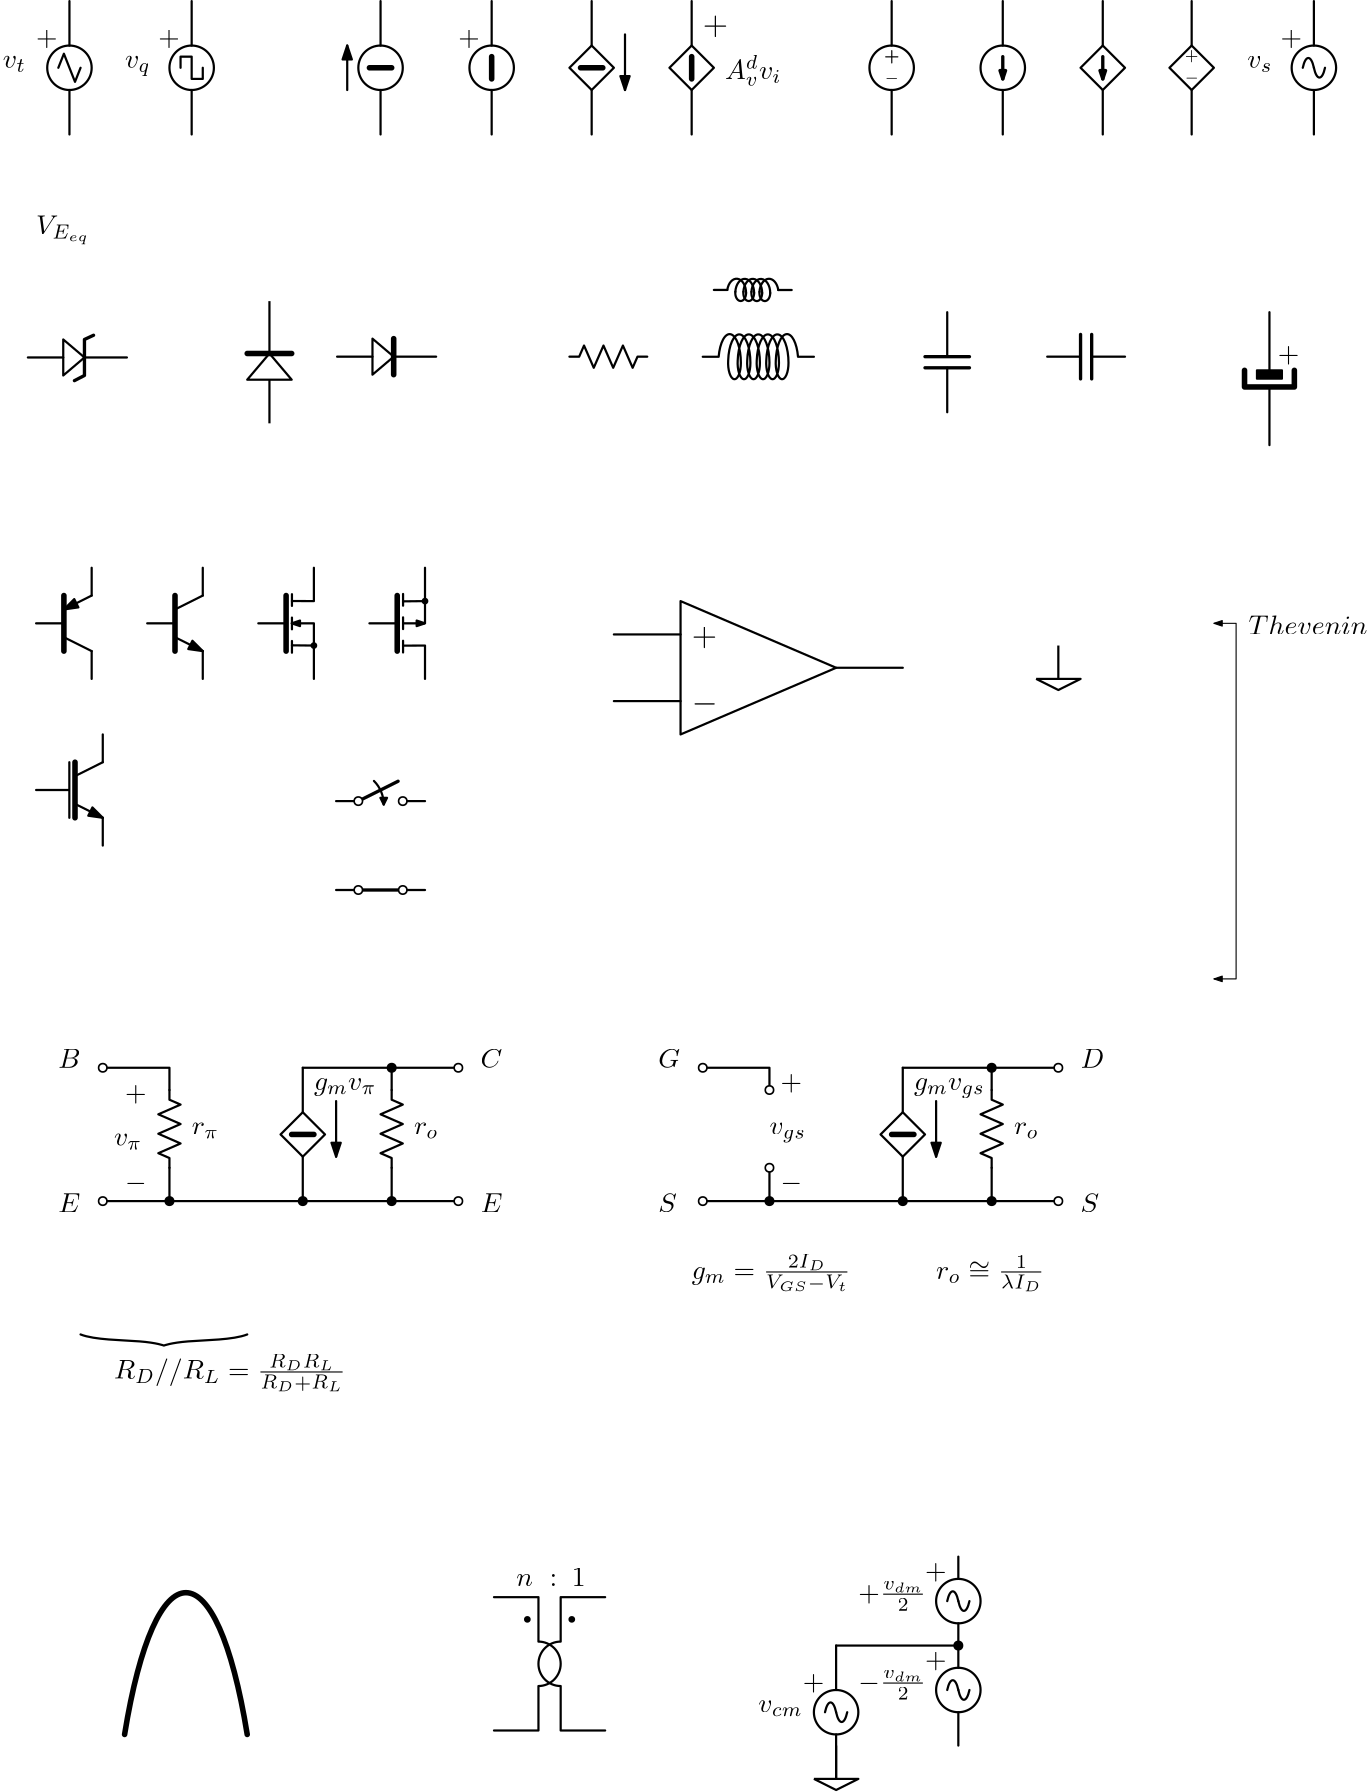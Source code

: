 <?xml version="1.0"?>
<!DOCTYPE ipe SYSTEM "ipe.dtd">
<ipe version="70206" creator="Ipe 7.2.6">
<info created="D:20170504094536" modified="D:20181206192054"/>
<ipestyle name="basic">
<symbol name="arrow/arc(spx)">
<path stroke="sym-stroke" fill="sym-stroke" pen="sym-pen">
0 0 m
-1 0.333 l
-1 -0.333 l
h
</path>
</symbol>
<symbol name="arrow/farc(spx)">
<path stroke="sym-stroke" fill="white" pen="sym-pen">
0 0 m
-1 0.333 l
-1 -0.333 l
h
</path>
</symbol>
<symbol name="arrow/ptarc(spx)">
<path stroke="sym-stroke" fill="sym-stroke" pen="sym-pen">
0 0 m
-1 0.333 l
-0.8 0 l
-1 -0.333 l
h
</path>
</symbol>
<symbol name="arrow/fptarc(spx)">
<path stroke="sym-stroke" fill="white" pen="sym-pen">
0 0 m
-1 0.333 l
-0.8 0 l
-1 -0.333 l
h
</path>
</symbol>
<symbol name="mark/circle(sx)" transformations="translations">
<path fill="sym-stroke">
0.6 0 0 0.6 0 0 e
0.4 0 0 0.4 0 0 e
</path>
</symbol>
<symbol name="mark/disk(sx)" transformations="translations">
<path fill="sym-stroke">
0.6 0 0 0.6 0 0 e
</path>
</symbol>
<symbol name="mark/fdisk(sfx)" transformations="translations">
<group>
<path fill="sym-fill">
0.5 0 0 0.5 0 0 e
</path>
<path fill="sym-stroke" fillrule="eofill">
0.6 0 0 0.6 0 0 e
0.4 0 0 0.4 0 0 e
</path>
</group>
</symbol>
<symbol name="mark/box(sx)" transformations="translations">
<path fill="sym-stroke" fillrule="eofill">
-0.6 -0.6 m
0.6 -0.6 l
0.6 0.6 l
-0.6 0.6 l
h
-0.4 -0.4 m
0.4 -0.4 l
0.4 0.4 l
-0.4 0.4 l
h
</path>
</symbol>
<symbol name="mark/square(sx)" transformations="translations">
<path fill="sym-stroke">
-0.6 -0.6 m
0.6 -0.6 l
0.6 0.6 l
-0.6 0.6 l
h
</path>
</symbol>
<symbol name="mark/fsquare(sfx)" transformations="translations">
<group>
<path fill="sym-fill">
-0.5 -0.5 m
0.5 -0.5 l
0.5 0.5 l
-0.5 0.5 l
h
</path>
<path fill="sym-stroke" fillrule="eofill">
-0.6 -0.6 m
0.6 -0.6 l
0.6 0.6 l
-0.6 0.6 l
h
-0.4 -0.4 m
0.4 -0.4 l
0.4 0.4 l
-0.4 0.4 l
h
</path>
</group>
</symbol>
<symbol name="mark/cross(sx)" transformations="translations">
<group>
<path fill="sym-stroke">
-0.43 -0.57 m
0.57 0.43 l
0.43 0.57 l
-0.57 -0.43 l
h
</path>
<path fill="sym-stroke">
-0.43 0.57 m
0.57 -0.43 l
0.43 -0.57 l
-0.57 0.43 l
h
</path>
</group>
</symbol>
<symbol name="arrow/fnormal(spx)">
<path stroke="sym-stroke" fill="white" pen="sym-pen">
0 0 m
-1 0.333 l
-1 -0.333 l
h
</path>
</symbol>
<symbol name="arrow/pointed(spx)">
<path stroke="sym-stroke" fill="sym-stroke" pen="sym-pen">
0 0 m
-1 0.333 l
-0.8 0 l
-1 -0.333 l
h
</path>
</symbol>
<symbol name="arrow/fpointed(spx)">
<path stroke="sym-stroke" fill="white" pen="sym-pen">
0 0 m
-1 0.333 l
-0.8 0 l
-1 -0.333 l
h
</path>
</symbol>
<symbol name="arrow/linear(spx)">
<path stroke="sym-stroke" pen="sym-pen">
-1 0.333 m
0 0 l
-1 -0.333 l
</path>
</symbol>
<symbol name="arrow/fdouble(spx)">
<path stroke="sym-stroke" fill="white" pen="sym-pen">
0 0 m
-1 0.333 l
-1 -0.333 l
h
-1 0 m
-2 0.333 l
-2 -0.333 l
h
</path>
</symbol>
<symbol name="arrow/double(spx)">
<path stroke="sym-stroke" fill="sym-stroke" pen="sym-pen">
0 0 m
-1 0.333 l
-1 -0.333 l
h
-1 0 m
-2 0.333 l
-2 -0.333 l
h
</path>
</symbol>
<pen name="heavier" value="0.8"/>
<pen name="fat" value="1.2"/>
<pen name="ultrafat" value="2"/>
<symbolsize name="large" value="5"/>
<symbolsize name="small" value="2"/>
<symbolsize name="tiny" value="1.1"/>
<arrowsize name="large" value="10"/>
<arrowsize name="small" value="5"/>
<arrowsize name="tiny" value="3"/>
<color name="red" value="1 0 0"/>
<color name="green" value="0 1 0"/>
<color name="blue" value="0 0 1"/>
<color name="yellow" value="1 1 0"/>
<color name="orange" value="1 0.647 0"/>
<color name="gold" value="1 0.843 0"/>
<color name="purple" value="0.627 0.125 0.941"/>
<color name="gray" value="0.745"/>
<color name="brown" value="0.647 0.165 0.165"/>
<color name="navy" value="0 0 0.502"/>
<color name="pink" value="1 0.753 0.796"/>
<color name="seagreen" value="0.18 0.545 0.341"/>
<color name="turquoise" value="0.251 0.878 0.816"/>
<color name="violet" value="0.933 0.51 0.933"/>
<color name="darkblue" value="0 0 0.545"/>
<color name="darkcyan" value="0 0.545 0.545"/>
<color name="darkgray" value="0.663"/>
<color name="darkgreen" value="0 0.392 0"/>
<color name="darkmagenta" value="0.545 0 0.545"/>
<color name="darkorange" value="1 0.549 0"/>
<color name="darkred" value="0.545 0 0"/>
<color name="lightblue" value="0.678 0.847 0.902"/>
<color name="lightcyan" value="0.878 1 1"/>
<color name="lightgray" value="0.827"/>
<color name="lightgreen" value="0.565 0.933 0.565"/>
<color name="lightyellow" value="1 1 0.878"/>
<dashstyle name="dashed" value="[4] 0"/>
<dashstyle name="dotted" value="[1 3] 0"/>
<dashstyle name="dash dotted" value="[4 2 1 2] 0"/>
<dashstyle name="dash dot dotted" value="[4 2 1 2 1 2] 0"/>
<textsize name="large" value="\large"/>
<textsize name="Large" value="\Large"/>
<textsize name="LARGE" value="\LARGE"/>
<textsize name="huge" value="\huge"/>
<textsize name="Huge" value="\Huge"/>
<textsize name="small" value="\small"/>
<textsize name="footnote" value="\footnotesize"/>
<textsize name="tiny" value="\tiny"/>
<textstyle name="center" begin="\begin{center}" end="\end{center}"/>
<textstyle name="itemize" begin="\begin{itemize}" end="\end{itemize}"/>
<textstyle name="item" begin="\begin{itemize}\item{}" end="\end{itemize}"/>
<gridsize name="4 pts" value="4"/>
<gridsize name="8 pts (~3 mm)" value="8"/>
<gridsize name="16 pts (~6 mm)" value="16"/>
<gridsize name="32 pts (~12 mm)" value="32"/>
<gridsize name="10 pts (~3.5 mm)" value="10"/>
<gridsize name="20 pts (~7 mm)" value="20"/>
<gridsize name="14 pts (~5 mm)" value="14"/>
<gridsize name="28 pts (~10 mm)" value="28"/>
<gridsize name="56 pts (~20 mm)" value="56"/>
<anglesize name="90 deg" value="90"/>
<anglesize name="60 deg" value="60"/>
<anglesize name="45 deg" value="45"/>
<anglesize name="30 deg" value="30"/>
<anglesize name="22.5 deg" value="22.5"/>
<opacity name="10%" value="0.1"/>
<opacity name="30%" value="0.3"/>
<opacity name="50%" value="0.5"/>
<opacity name="75%" value="0.75"/>
<tiling name="falling" angle="-60" step="4" width="1"/>
<tiling name="rising" angle="30" step="4" width="1"/>
</ipestyle>
<page>
<layer name="alpha"/>
<view layers="alpha" active="alpha"/>
<path layer="alpha" matrix="0.4375 0 0 0.5 156.5 328" stroke="black" pen="heavier" cap="1">
200 656 m
208 656 l
212 664 l
220 648 l
228 664 l
236 648 l
244 664 l
252 648 l
256 656 l
264 656 l
</path>
<group matrix="0.625 0 0 0.625 -98 140">
<path stroke="black" pen="ultrafat" cap="1">
320 688 m
320 656 l
</path>
<path stroke="black" pen="heavier" cap="1">
320 680 m
336 688 l
</path>
<path stroke="black" pen="heavier" cap="1" arrow="normal/small">
320 664 m
336 656 l
</path>
<path stroke="black" pen="heavier" cap="1">
320 672 m
304 672 l
</path>
<path stroke="black" pen="heavier" cap="1">
336 704 m
336 688 l
</path>
<path stroke="black" pen="heavier" cap="1">
336 656 m
336 640 l
</path>
</group>
<group matrix="1 0 0 -1 -304 1216">
<path matrix="0.625 0 0 0.625 166 236" stroke="black" pen="ultrafat" cap="1">
320 688 m
320 656 l
</path>
<path matrix="0.625 0 0 0.625 166 236" stroke="black" pen="heavier" cap="1">
320 680 m
336 688 l
</path>
<path matrix="-0.625 0 0 -0.625 576 1061" stroke="black" pen="heavier" cap="1" arrow="normal/small">
320 664 m
336 656 l
</path>
<path matrix="0.625 0 0 0.625 166 236" stroke="black" pen="heavier" cap="1">
320 672 m
304 672 l
</path>
<path matrix="0.625 0 0 0.625 166 236" stroke="black" pen="heavier" cap="1">
336 704 m
336 688 l
</path>
<path matrix="0.625 0 0 0.625 166 236" stroke="black" pen="heavier" cap="1">
336 656 m
336 640 l
</path>
</group>
<group matrix="1 0 0 1 -216 40">
<path stroke="black" pen="heavier">
8 0 0 8 432 720 e
</path>
<path stroke="black" pen="heavier" cap="1">
432 744 m
432 728 l
</path>
<path stroke="black" pen="heavier" cap="1">
432 712 m
432 696 l
</path>
<text matrix="1 0 0 1 32 -8" transformations="translations" pos="388 736" stroke="black" type="label" width="7.749" height="5.812" depth="0.83" valign="baseline" style="math">+</text>
<path stroke="black" pen="ultrafat" cap="1">
432 724 m
432 716 l
</path>
</group>
<group matrix="1 0 0 1 100 -36">
<path stroke="black" pen="heavier">
312 576 m
320 572 l
328 576 l
312 576 l
</path>
<path stroke="black" pen="heavier">
320 576 m
320 588 l
</path>
</group>
<text matrix="1 0 0 1 -296 64" transformations="translations" pos="348 636" stroke="black" type="label" width="19.49" height="6.807" depth="3.46" valign="baseline" style="math">V_{E_{eq}}</text>
<group matrix="1 0 0 0.785714 0 132.286">
<path stroke="black" pen="heavier" cap="1">
128 656 m
136 668 l
144 656 l
128 656 l
</path>
<path stroke="black" pen="ultrafat" cap="1">
128 668 m
144 668 l
</path>
<path stroke="black" pen="heavier">
136 656 m
136 636 l
</path>
<path stroke="black" pen="heavier">
136 668 m
136 692 l
</path>
</group>
<group matrix="1 0 0 1 -176 40">
<path matrix="1 0 0 1 -80 0" stroke="black" pen="heavier">
8 0 0 8 432 720 e
</path>
<path matrix="1 0 0 1 -80 0" stroke="black" pen="heavier" cap="1">
432 744 m
432 728 l
</path>
<path matrix="1 0 0 1 -80 0" stroke="black" pen="heavier" cap="1">
432 712 m
432 696 l
</path>
<path matrix="0 1 -1 0 1072 288" stroke="black" pen="ultrafat" cap="1">
432 724 m
432 716 l
</path>
<path stroke="black" pen="heavier" cap="1" arrow="normal/small">
340 712 m
340 728 l
</path>
</group>
<group matrix="1 0 0 1 348 248">
<group matrix="1.70294 0 0 1 30.5767 -68">
<path matrix="0.146805 0 0 0.29361 66.6045 406.183" stroke="black" pen="heavier" cap="1">
64 592 m
68 608
76 608
80 592 c
</path>
<path matrix="0.146805 0 0 0.29361 66.6045 406.183" stroke="black" pen="heavier" cap="1">
80 592 m
84 576
92 576
96 592 c
</path>
</group>
<path matrix="1 0 0 1 -268 -208" stroke="black" pen="heavier">
8 0 0 8 432 720 e
</path>
<path matrix="1 0 0 1 -268 -208" stroke="black" pen="heavier" cap="1">
432 744 m
432 728 l
</path>
<path matrix="1 0 0 1 -268 -208" stroke="black" pen="heavier" cap="1">
432 712 m
432 696 l
</path>
<text matrix="1 0 0 1 -236 -216" transformations="translations" pos="388 736" stroke="black" type="label" width="7.749" height="5.812" depth="0.83" valign="baseline" style="math">+</text>
<text matrix="1 0 0 1 -308 -28" transformations="translations" pos="448 540" stroke="black" type="label" width="9.087" height="4.294" depth="1.49" valign="baseline" style="math">v_s</text>
</group>
<path matrix="0 0.4375 -0.5 0 428 276.5" stroke="black" pen="heavier" cap="1">
200 656 m
208 656 l
212 664 l
220 648 l
228 664 l
236 648 l
244 664 l
252 648 l
256 656 l
264 656 l
</path>
<path matrix="0 0.4375 -0.5 0 508 276.5" stroke="black" pen="heavier" cap="1">
200 656 m
208 656 l
212 664 l
220 648 l
228 664 l
236 648 l
244 664 l
252 648 l
256 656 l
264 656 l
</path>
<group matrix="1 0 0 1 -268 -256">
<path stroke="black" pen="heavier" cap="1">
416 640 m
408 632 l
416 624 l
424 632 l
416 640 l
</path>
<path stroke="black" pen="heavier" cap="1">
416 640 m
416 656 l
</path>
<path stroke="black" pen="heavier" cap="1">
416 624 m
416 608 l
</path>
<path stroke="black" pen="ultrafat" cap="1">
412 632 m
420 632 l
</path>
<path stroke="black" pen="heavier" cap="1" arrow="normal/small">
428 644 m
428 624 l
</path>
</group>
<path matrix="1 0 0 1 -156 -256" stroke="black" pen="heavier" cap="1">
256 648 m
256 656 l
232 656 l
</path>
<path matrix="1 0 0 1 -156 -256" stroke="black" pen="heavier" cap="1">
232 608 m
256 608 l
256 620 l
</path>
<path matrix="1 0 0 1 -156 -256" stroke="black" pen="heavier" cap="1">
256 608 m
336 608 l
336 620 l
</path>
<path matrix="1 0 0 1 -156 -256" stroke="black" pen="heavier" cap="1">
336 608 m
360 608 l
</path>
<path matrix="1 0 0 1 -156 -256" stroke="black" pen="heavier" cap="1">
360 656 m
336 656 l
336 648 l
</path>
<path matrix="1 0 0 1 -156 -256" stroke="black" pen="heavier" cap="1">
336 656 m
304 656 l
</path>
<use matrix="1 0 0 1 -156 -256" name="mark/disk(sx)" pos="256 608" size="normal" stroke="black"/>
<use matrix="1 0 0 1 -156 -256" name="mark/disk(sx)" pos="304 608" size="normal" stroke="black"/>
<use matrix="1 0 0 1 -156 -256" name="mark/disk(sx)" pos="336 608" size="normal" stroke="black"/>
<use matrix="1 0 0 1 -156 -256" name="mark/disk(sx)" pos="336 656" size="normal" stroke="black"/>
<use matrix="1 0 0 1 -156 -256" name="mark/fdisk(sfx)" pos="360 656" size="normal" stroke="black" fill="white"/>
<use matrix="1 0 0 1 -156 -256" name="mark/fdisk(sfx)" pos="360 608" size="normal" stroke="black" fill="white"/>
<use matrix="1 0 0 1 -156 -256" name="mark/fdisk(sfx)" pos="232 608" size="normal" stroke="black" fill="white"/>
<use matrix="1 0 0 1 -156 -256" name="mark/fdisk(sfx)" pos="232 656" size="normal" stroke="black" fill="white"/>
<text matrix="1 0 0 1 -156 -256" transformations="translations" pos="368 604" stroke="black" type="label" width="7.929" height="6.808" depth="0" valign="baseline" style="math">E</text>
<text matrix="1 0 0 1 -308 -256" transformations="translations" pos="368 604" stroke="black" type="label" width="7.929" height="6.808" depth="0" valign="baseline" style="math">E</text>
<text matrix="1 0 0 1 -308 -204" transformations="translations" pos="368 604" stroke="black" type="label" width="8.057" height="6.808" depth="0" valign="baseline" style="math">B</text>
<text matrix="1 0 0 1 -156 -204" transformations="translations" pos="368 604" stroke="black" type="label" width="7.833" height="6.808" depth="0" valign="baseline" style="math">C</text>
<text matrix="1 0 0 1 -256 -252" transformations="translations" pos="444 628" stroke="black" type="label" width="8.925" height="4.294" depth="1.49" valign="baseline" style="math">r_o</text>
<text matrix="1 0 0 1 -372 -272" transformations="translations" pos="456 660" stroke="black" type="label" width="7.749" height="5.812" depth="0.83" valign="baseline" style="math">+</text>
<text matrix="1 0 0 1 -372 -304" transformations="translations" pos="456 660" stroke="black" type="label" width="7.749" height="5.812" depth="0.83" valign="baseline" style="math">-</text>
<text matrix="1 0 0 1 -356 -272" transformations="translations" pos="436 644" stroke="black" type="label" width="10.236" height="4.294" depth="1.49" valign="baseline" style="math">v_{\pi}</text>
<text matrix="1 0 0 1 -328 -268" transformations="translations" pos="436 644" stroke="black" type="label" width="9.902" height="4.294" depth="1.49" valign="baseline" style="math">r_{\pi}</text>
<text matrix="1 0 0 1 -284 -252" transformations="translations" pos="436 644" stroke="black" type="label" width="22.556" height="4.297" depth="1.93" valign="baseline" style="math">g_m v_{\pi}</text>
<group matrix="1 0 0 1 -164 128">
<path stroke="black" pen="heavier" cap="1">
416 640 m
408 632 l
416 624 l
424 632 l
416 640 l
</path>
<path stroke="black" pen="heavier" cap="1">
416 640 m
416 656 l
</path>
<path stroke="black" pen="heavier" cap="1">
416 624 m
416 608 l
</path>
<path stroke="black" pen="ultrafat" cap="1">
412 632 m
420 632 l
</path>
<path stroke="black" pen="heavier" cap="1" arrow="normal/small">
428 644 m
428 624 l
</path>
</group>
<group matrix="1 0 0 1 -304 48">
<path matrix="0.625 0 0 -0.625 246 932" stroke="black" pen="ultrafat" cap="1">
320 688 m
320 656 l
</path>
<path matrix="0.625 0 0 -0.625 246 932" stroke="black" pen="heavier" cap="1">
320 672 m
304 672 l
</path>
<path stroke="black" pen="heavier" cap="1">
456 492 m
456 504 l
448.102 504.084 l
</path>
<path stroke="black" pen="heavier" cap="1">
448.102 520.033 m
456 520 l
456 532 l
</path>
<path matrix="1 0 0 1.05276 -3.89776 -29.1592" stroke="black" pen="heavier" cap="1">
452 524 m
452 520 l
</path>
<path matrix="1 0 0 1.05276 -3.89776 -29.1592" stroke="black" pen="heavier" cap="1">
452 516 m
452 512 l
</path>
<path matrix="1 0 0 1.05276 -3.89776 -29.1592" stroke="black" pen="heavier" cap="1">
452 508 m
452 504 l
</path>
<path stroke="black" pen="heavier" arrow="normal/tiny">
456 504 m
456 512 l
448 512 l
</path>
<use name="mark/disk(sx)" pos="456 504" size="small" stroke="black"/>
</group>
<text matrix="1 0 0 1 -380 -352" transformations="translations" pos="460 640" stroke="black" type="label" width="83.534" height="8.853" depth="4.44" valign="baseline" style="math">R_D // R_L = \frac{R_DR_L}{R_D +R_L}</text>
<path matrix="1.25 0 0 0.5 -372 18" stroke="black" pen="heavier" cap="1">
352 572 m
356 568
372 568
376 564
376 564 c
400 572 m
396 568
380 568
376 564
376 564 c
</path>
<path matrix="0 0.4375 -0.5 0 724 276.5" stroke="black" pen="heavier" cap="1">
200 656 m
208 656 l
212 664 l
220 648 l
228 664 l
236 648 l
244 664 l
252 648 l
256 656 l
264 656 l
</path>
<group matrix="1 0 0 1 -52 -256">
<path stroke="black" pen="heavier" cap="1">
416 640 m
408 632 l
416 624 l
424 632 l
416 640 l
</path>
<path stroke="black" pen="heavier" cap="1">
416 640 m
416 656 l
</path>
<path stroke="black" pen="heavier" cap="1">
416 624 m
416 608 l
</path>
<path stroke="black" pen="ultrafat" cap="1">
412 632 m
420 632 l
</path>
<path stroke="black" pen="heavier" cap="1" arrow="normal/small">
428 644 m
428 624 l
</path>
</group>
<path matrix="1 0 0 1 60 -256" stroke="black" pen="heavier" cap="1">
256 648 m
256 656 l
232 656 l
</path>
<path matrix="1 0 0 1 60 -256" stroke="black" pen="heavier" cap="1">
232 608 m
256 608 l
256 620 l
</path>
<path matrix="1 0 0 1 60 -256" stroke="black" pen="heavier" cap="1">
256 608 m
336 608 l
336 620 l
</path>
<path matrix="1 0 0 1 60 -256" stroke="black" pen="heavier" cap="1">
336 608 m
360 608 l
</path>
<path matrix="1 0 0 1 60 -256" stroke="black" pen="heavier" cap="1">
360 656 m
336 656 l
336 648 l
</path>
<path matrix="1 0 0 1 60 -256" stroke="black" pen="heavier" cap="1">
336 656 m
304 656 l
</path>
<use matrix="1 0 0 1 60 -256" name="mark/disk(sx)" pos="256 608" size="normal" stroke="black"/>
<use matrix="1 0 0 1 60 -256" name="mark/disk(sx)" pos="304 608" size="normal" stroke="black"/>
<use matrix="1 0 0 1 60 -256" name="mark/disk(sx)" pos="336 608" size="normal" stroke="black"/>
<use matrix="1 0 0 1 60 -256" name="mark/disk(sx)" pos="336 656" size="normal" stroke="black"/>
<use matrix="1 0 0 1 60 -256" name="mark/fdisk(sfx)" pos="360 656" size="normal" stroke="black" fill="white"/>
<use matrix="1 0 0 1 60 -256" name="mark/fdisk(sfx)" pos="360 608" size="normal" stroke="black" fill="white"/>
<use matrix="1 0 0 1 60 -256" name="mark/fdisk(sfx)" pos="232 608" size="normal" stroke="black" fill="white"/>
<use matrix="1 0 0 1 60 -256" name="mark/fdisk(sfx)" pos="232 656" size="normal" stroke="black" fill="white"/>
<text matrix="1 0 0 1 60 -256" transformations="translations" pos="368 604" stroke="black" type="label" width="6.683" height="6.808" depth="0" valign="baseline" style="math">S</text>
<text matrix="1 0 0 1 -92 -256" transformations="translations" pos="368 604" stroke="black" type="label" width="6.683" height="6.808" depth="0" valign="baseline" style="math">S</text>
<text matrix="1 0 0 1 -92 -204" transformations="translations" pos="368 604" stroke="black" type="label" width="7.833" height="6.808" depth="0" valign="baseline" style="math">G</text>
<text matrix="1 0 0 1 60 -204" transformations="translations" pos="368 604" stroke="black" type="label" width="8.525" height="6.808" depth="0" valign="baseline" style="math">D</text>
<text matrix="1 0 0 1 -40 -252" transformations="translations" pos="444 628" stroke="black" type="label" width="8.925" height="4.294" depth="1.49" valign="baseline" style="math">r_o</text>
<text matrix="1 0 0 1 -136 -268" transformations="translations" pos="456 660" stroke="black" type="label" width="7.749" height="5.812" depth="0.83" valign="baseline" style="math">+</text>
<text matrix="1 0 0 1 -136 -304" transformations="translations" pos="456 660" stroke="black" type="label" width="7.749" height="5.812" depth="0.83" valign="baseline" style="math">-</text>
<text matrix="1 0 0 1 -120 -268" transformations="translations" pos="436 644" stroke="black" type="label" width="13.224" height="4.29" depth="2.85" valign="baseline" style="math">v_{gs}</text>
<text matrix="1 0 0 1 -68 -252" transformations="translations" pos="436 644" stroke="black" type="label" width="25.544" height="4.29" depth="2.85" valign="baseline" style="math">g_m v_{gs}</text>
<text matrix="1 0 0 1 48 -228" transformations="translations" pos="240 552" stroke="black" type="label" width="57.252" height="8.853" depth="4.44" valign="baseline" style="math">g_m = \frac{2I_D}{V_{GS}-V_t}</text>
<text matrix="1 0 0 1 136 -256" transformations="translations" pos="240 580" stroke="black" type="label" width="39.056" height="8.414" depth="4.44" valign="baseline" style="math">r_o\cong\frac{1}{\lambda I_D}</text>
<use matrix="1 0 0 1 60 -256" name="mark/fdisk(sfx)" pos="256 648" size="normal" stroke="black" fill="white"/>
<use matrix="1 0 0 1 60 -256" name="mark/fdisk(sfx)" pos="256 620" size="normal" stroke="black" fill="white"/>
<group matrix="1 0 0 1 -20 -32">
<group matrix="1 0 0 1 -100 40">
<path matrix="0.625 0 0 0.625 102 132" stroke="black" pen="ultrafat" cap="1">
320 688 m
320 656 l
</path>
<path matrix="0.625 0 0 0.625 102 132" stroke="black" pen="heavier" cap="1">
320 672 m
304 672 l
</path>
<path matrix="1 0 0 -1 -144 1064" stroke="black" pen="heavier" cap="1">
448.102 520.033 m
456 520 l
456 532 l
</path>
<path matrix="1 0 0 -1.05276 -147.898 1093.16" stroke="black" pen="heavier" cap="1">
452 524 m
452 520 l
</path>
<path matrix="1 0 0 -1.05276 -147.898 1093.16" stroke="black" pen="heavier" cap="1">
452 516 m
452 512 l
</path>
<path matrix="1 0 0 -1.05276 -147.898 1093.16" stroke="black" pen="heavier" cap="1">
452 508 m
452 504 l
</path>
<path stroke="black" pen="heavier" rarrow="normal/tiny">
312 552 m
304 552 l
</path>
<use matrix="1 0 0 -1 -144 1064" name="mark/disk(sx)" pos="456 504" size="small" stroke="black"/>
<path stroke="black" pen="heavier">
312 560 m
312 552 l
</path>
</group>
<path matrix="1 0 0 -1 -244 1104" stroke="black" pen="heavier" cap="1">
456 492 m
456 504 l
448.102 504.084 l
</path>
</group>
<path matrix="1 0 0 1 244 -112" stroke="black" arrow="normal/tiny" rarrow="normal/tiny">
232 672 m
240 672 l
240 544 l
232 544 l
</path>
<text matrix="1 0 0 1 140.5 -80" transformations="translations" pos="348 636" stroke="black" type="label" width="42.802" height="6.918" depth="0" valign="baseline" style="math">Thevenin</text>
<group matrix="1 0 0 1 192 -112">
<path stroke="black" pen="fat" cap="1">
236 776 m
236 760 l
</path>
<path stroke="black" pen="fat" cap="1">
240 776 m
240 760 l
</path>
<path stroke="black" pen="heavier" cap="1">
224 768 m
236 768 l
</path>
<path stroke="black" pen="heavier" cap="1">
240 768 m
252 768 l
</path>
</group>
<group matrix="1 0 0 1 4 -32">
<path matrix="1 0 0 1 8 -120" stroke="black" pen="heavier" cap="1">
272 720 m
272 672 l
328 696 l
272 720 l
</path>
<text matrix="1 0 0 1 72 -124" transformations="translations" pos="212 708" stroke="black" type="label" width="9.105" height="6.894" depth="0.91" valign="baseline" size="large" style="math">+</text>
<text matrix="1 0 0 1 72 -148" transformations="translations" pos="212 708" stroke="black" type="label" width="9.298" height="6.98" depth="0.99" valign="baseline" size="large" style="math">-</text>
<path matrix="1 0 0 1 8 -120" stroke="black" pen="heavier" cap="1">
328 696 m
352 696 l
</path>
<path matrix="1 0 0 1 8 -120" stroke="black" pen="heavier" cap="1">
272 708 m
248 708 l
</path>
<path matrix="1 0 0 1 8 -120" stroke="black" pen="heavier" cap="1">
272 684 m
248 684 l
</path>
</group>
<group matrix="1 0 0 1 -176 188">
<text matrix="1 0 0 1 256 -124" transformations="translations" pos="212 708" stroke="black" type="label" width="9.105" height="6.894" depth="0.91" valign="baseline" size="large" style="math">+</text>
<text matrix="1 0 0 1 108 -72" transformations="translations" pos="368 640" stroke="black" type="label" width="20.351" height="8.461" depth="2.46" valign="baseline" style="math">A_v^{d} v_i</text>
<path matrix="1 0 0 1 152 4" stroke="black" pen="heavier" cap="1">
312 576 m
304 568 l
312 560 l
320 568 l
312 576 l
</path>
<path matrix="1 0 0 1 152 4" stroke="black" pen="ultrafat" cap="1">
312 572 m
312 564 l
</path>
<path matrix="1 0 0 1 152 4" stroke="black" pen="heavier" cap="1">
312 576 m
312 592 l
</path>
<path matrix="1 0 0 1 152 4" stroke="black" pen="heavier" cap="1">
312 560 m
312 544 l
</path>
</group>
<group matrix="1 0 0 1 188 -116">
<path matrix="1 0 0 1 -152 148" stroke="black" pen="fat" cap="1">
336 624 m
352 624 l
</path>
<path matrix="1 0 0 1 -152 148" stroke="black" pen="fat" cap="1">
336 620 m
352 620 l
</path>
<path matrix="1 0 0 1 -152 148" stroke="black" pen="heavier" cap="1">
344 624 m
344 640 l
</path>
<path matrix="1 0 0 1 -152 148" stroke="black" pen="heavier" cap="1">
344 620 m
344 604 l
</path>
</group>
<group matrix="1 0 0 1 -80 164">
<path matrix="1 0 0 1 -288 -124" stroke="black" pen="heavier">
8 0 0 8 432 720 e
</path>
<path matrix="1 0 0 1 -288 -124" stroke="black" pen="heavier" cap="1">
432 744 m
432 728 l
</path>
<path matrix="1 0 0 1 -288 -124" stroke="black" pen="heavier" cap="1">
432 712 m
432 696 l
</path>
<text matrix="1 0 0 1 -256 -132" transformations="translations" pos="388 736" stroke="black" type="label" width="7.749" height="5.812" depth="0.83" valign="baseline" style="math">+</text>
<text matrix="1 0 0 1 -328 55.9999" transformations="translations" pos="448 540" stroke="black" type="label" width="8.337" height="4.294" depth="1.49" valign="baseline" style="math">v_t</text>
<path matrix="0.5 0 0 0.632456 52 221.586" stroke="black" pen="heavier" cap="1">
176 592 m
180 600 l
188 584 l
192 592 l
</path>
</group>
<group matrix="-0.80994 0 0 -0.80994 450.321 1218.1">
<path matrix="0 1 -0.785714 0 857.714 558" stroke="black" pen="heavier" cap="1">
128 656 m
136 668 l
144 656 l
128 656 l
</path>
<path matrix="0 1 -0.785714 0 857.714 558" stroke="black" pen="ultrafat" cap="1">
128 668 m
144 668 l
</path>
<path matrix="0 1 -0.785714 0 857.714 558" stroke="black" pen="heavier" cap="1">
136 656 m
136 636 l
</path>
<path matrix="0 1 -0.785714 0 857.714 558" stroke="black" pen="heavier" cap="1">
136 668 m
136 692 l
</path>
</group>
<path matrix="1 0 0 -1 -202.356 712.435" stroke="black" pen="ultrafat" cap="1">
286.211 552.435 m
297.247 484.387
319.32 484.387
330.356 552.435 c
</path>
<group matrix="1 0 0 1 -263.322 -56.29">
<path matrix="0 -0.80994 0.636381 0 -92.3759 822.153" stroke="black" pen="heavier" cap="1">
128 656 m
136 668 l
144 656 l
128 656 l
</path>
<path stroke="black" pen="fat" cap="1">
336 720 m
332.727 718.481 l
332.727 705.522 l
329.115 703.658 l
</path>
<path matrix="0 -0.80994 0.636381 0 -92.3759 822.153" stroke="black" pen="heavier" cap="1">
136 656 m
136 636 l
</path>
<path matrix="0 -0.80994 0.636381 0 -92.3759 822.153" stroke="black" pen="heavier" cap="1">
136 668 m
136 692 l
</path>
</group>
<path matrix="0.285714 0 0 0.334803 250.857 563.559" stroke="black" pen="heavier" cap="1">
164 276 m
14.1607 0 0 -30.896 177.839 269.455 192 269.455 a
191.999 269.593 m
8.04826 0 0 -17.4228 183.952 269.317 176 272 a
176 272 m
14.0243 0 0 -30.5984 189.976 269.455 204 269.455 a
203.999 269.593 m
8.04826 0 0 -17.4228 195.952 269.317 188 272 a
188 272 m
14.0243 0 0 -30.5984 201.976 269.455 216 269.455 a
215.999 269.593 m
8.04826 0 0 -17.4228 207.952 269.317 200 272 a
200 272 m
14.0243 0 0 -30.5984 213.976 269.455 228 269.455 a
227.999 269.593 m
8.04826 0 0 -17.4228 219.952 269.317 212 272 a
212 272 m
14.0243 0 0 -30.5984 225.976 269.455 240 269.455 a
239.999 269.593 m
8.04826 0 0 -17.4228 231.952 269.317 224 272 a
224 272 m
14.0243 0 0 -30.5984 237.976 269.455 252 269.455 a
251.999 269.593 m
8.04826 0 0 -17.4228 243.952 269.317 236 272 a
144 276 m
164 276 l
236 272 m
14.1863 0 0 -30.9518 250.137 269.426 264 276 a
264 276 m
284 276 l
</path>
<group matrix="1 0 0 1 -191.157 -158.574">
<path stroke="black" pen="heavier" cap="1">
448 368 m
432 368 l
432 352 l
432 336 m
432 320 l
448 320 l
432 336 m
8 0 0 -8 432 344 432 352 a
</path>
<path matrix="1 0 0 1 8 0" stroke="black" pen="heavier" cap="1">
400 368 m
416 368 l
416 352 l
416 336 m
416 320 l
400 320 l
416 352 m
8 0 0 -8 416 344 416 336 a
</path>
<use name="mark/disk(sx)" pos="420 360" size="small" stroke="black"/>
<use name="mark/disk(sx)" pos="436 360" size="small" stroke="black"/>
<group>
<text matrix="1 0 0 1 4 -12" transformations="translations" pos="412 384" stroke="black" type="label" width="5.98" height="4.289" depth="0" valign="baseline" style="math">n</text>
<text matrix="1 0 0 1 -16 -12" transformations="translations" pos="444 384" stroke="black" type="label" width="2.767" height="4.289" depth="0" valign="baseline" style="math">:</text>
<text matrix="1 0 0 1 24 -12" transformations="translations" pos="412 384" stroke="black" type="label" width="4.981" height="6.42" depth="0" valign="baseline" style="math">1</text>
</group>
</group>
<group matrix="0 1 -1 0 1156 528">
<path stroke="black" pen="heavier" cap="1">
224 720 m
232 728 l
240 720 l
232 712 l
224 720 l
</path>
<path stroke="black" pen="fat" cap="1" arrow="normal/tiny">
236 720 m
228 720 l
</path>
<path stroke="black" pen="heavier" cap="1">
224 720 m
208 720 l
</path>
<path stroke="black" pen="heavier" cap="1">
240 720 m
256 720 l
</path>
</group>
<group matrix="1 0 0 1 -68 184">
<path matrix="0 -1 1 0 -184 808" stroke="black" pen="heavier" cap="1">
224 720 m
232 728 l
240 720 l
232 712 l
224 720 l
</path>
<path matrix="0 -1 1 0 -184 808" stroke="black" pen="heavier" cap="1">
224 720 m
208 720 l
</path>
<path matrix="0 -1 1 0 -184 808" stroke="black" pen="heavier" cap="1">
240 720 m
256 720 l
</path>
<text matrix="0 -1 1 0 -118.541 1102.76" transformations="translations" pos="524 652" stroke="black" type="label" width="5.12" height="3.321" depth="0.83" valign="baseline" size="tiny" style="math">+</text>
<text matrix="1 0 0 1 9.3643 -80.9" pos="524 652" stroke="black" type="label" width="5.396" height="3.321" depth="0.83" valign="baseline" size="tiny" style="math">-</text>
</group>
<group matrix="1 0 0 1 -104 32">
<path matrix="1 0 0 1 184 224" stroke="black" pen="heavier">
8 0 0 8 280 504 e
</path>
<text matrix="1 0 0 1 105.16 182.711" transformations="translations" pos="356 548" stroke="black" type="label" width="5.784" height="3.655" depth="1.16" valign="baseline" size="tiny">\textbf +</text>
<text matrix="1 0 0 1 105.305 174.861" transformations="translations" pos="356 548" stroke="black" type="label" width="5.396" height="3.321" depth="0.83" valign="baseline" size="tiny" style="math">\mathbf{ -}</text>
<path matrix="1 0 0 1 248 224" stroke="black" pen="heavier" cap="1">
216 512 m
216 528 l
</path>
<path matrix="1 0 0 1 248 224" stroke="black" pen="heavier" cap="1">
216 496 m
216 480 l
</path>
</group>
<group matrix="1 0 0 1 128 0">
<path matrix="1 0 0 1 -160 40" stroke="black" pen="heavier">
8 0 0 8 432 720 e
</path>
<path matrix="1 0 0 1 -160 40" stroke="black" pen="heavier" cap="1">
432 744 m
432 728 l
</path>
<path matrix="1 0 0 1 -160 40" stroke="black" pen="heavier" cap="1">
432 712 m
432 696 l
</path>
<path matrix="1 0 0 1 -160 40" stroke="black" pen="fat" cap="1" arrow="normal/tiny">
432 724 m
432 716 l
</path>
</group>
<group matrix="0.844827 0 0 0.983667 79.7243 7.23806">
<path matrix="1 0 0 0.503293 0 337.708" stroke="black" pen="heavier" cap="1">
261.714 687.965 m
4.04591 0 0 -10.3441 265.668 685.773 269.714 685.773 a
</path>
<path matrix="1 0 0 0.503293 0 337.708" stroke="black" pen="heavier" cap="1">
269.714 685.82 m
2.2995 0 0 -5.83321 267.415 685.727 265.143 686.625 a
</path>
<path matrix="1 0 0 0.503293 0 337.708" stroke="black" pen="heavier" cap="1">
265.143 686.625 m
4.00694 0 0 -10.2444 269.136 685.773 273.143 685.773 a
</path>
<path matrix="1 0 0 0.503293 0 337.708" stroke="black" pen="heavier" cap="1">
273.142 685.82 m
2.2995 0 0 -5.83321 270.843 685.727 268.571 686.625 a
</path>
<path matrix="1 0 0 0.503293 0 337.708" stroke="black" pen="heavier" cap="1">
268.571 686.625 m
4.00694 0 0 -10.2444 272.564 685.773 276.571 685.773 a
</path>
<path matrix="1 0 0 0.503293 -6.85685 337.685" stroke="black" pen="heavier" cap="1">
283.428 685.82 m
2.2995 0 0 -5.83321 281.129 685.727 278.857 686.625 a
</path>
<path matrix="1 0 0 0.503293 -6.85685 337.685" stroke="black" pen="heavier" cap="1">
278.857 686.625 m
4.00694 0 0 -10.2444 282.85 685.773 286.857 685.773 a
</path>
<path matrix="1 0 0 0.503293 -6.85685 337.685" stroke="black" pen="heavier" cap="1">
286.857 685.82 m
2.2995 0 0 -5.83321 284.558 685.727 282.286 686.625 a
</path>
<path matrix="1 0 0 0.503293 0 337.708" stroke="black" pen="heavier" cap="1">
256 687.965 m
261.714 687.965 l
</path>
<path matrix="1 0 0 0.503293 -6.85685 337.685" stroke="black" pen="heavier" cap="1">
282.286 686.625 m
4.05322 0 0 -10.3628 286.325 685.764 290.285 687.965 a
</path>
<path matrix="1 0 0 0.503293 -6.85685 337.685" stroke="black" pen="heavier" cap="1">
290.285 687.965 m
296 687.965 l
</path>
</group>
<group>
<path matrix="1 0 0 1 -324 40" stroke="black" pen="heavier">
8 0 0 8 432 720 e
</path>
<path matrix="1 0 0 1 -324 40" stroke="black" pen="heavier" cap="1">
432 744 m
432 728 l
</path>
<path matrix="1 0 0 1 -324 40" stroke="black" pen="heavier" cap="1">
432 712 m
432 696 l
</path>
<text matrix="1 0 0 1 -292 32" transformations="translations" pos="388 736" stroke="black" type="label" width="7.749" height="5.812" depth="0.83" valign="baseline" style="math">+</text>
<text matrix="1 0 0 1 -364 220" transformations="translations" pos="448 540" stroke="black" type="label" width="9.229" height="4.29" depth="2.85" valign="baseline" style="math">v_q</text>
<path stroke="black" pen="heavier" cap="1">
104 760 m
104 764 l
108 764 l
108 756 l
112 756 l
112 760 l
</path>
</group>
<group matrix="1 0 0 1 -20 -32">
<path matrix="0.625 0 0 0.625 -114 112" stroke="black" pen="ultrafat" cap="1">
320 688 m
320 656 l
</path>
<path matrix="0.625 0 0 0.625 -114 112" stroke="black" pen="heavier" cap="1">
320 680 m
336 688 l
</path>
<path matrix="0.625 0 0 0.625 -114 112" stroke="black" pen="heavier" cap="1" arrow="normal/small">
320 664 m
336 656 l
</path>
<path stroke="black" pen="heavier" cap="1">
83.8144 532 m
72 532 l
</path>
<path matrix="0.625 0 0 0.625 -114 112" stroke="black" pen="heavier" cap="1">
336 704 m
336 688 l
</path>
<path matrix="0.625 0 0 0.625 -114 112" stroke="black" pen="heavier" cap="1">
336 656 m
336 640 l
</path>
<path matrix="1 0 0 1.25 -0.0371293 -133.005" stroke="black" pen="heavier" cap="1">
84 540 m
84 524 l
</path>
</group>
<group>
<use name="mark/disk(sx)" pos="384 192" size="normal" stroke="black"/>
<group matrix="1.70294 0 0 1 250.577 -372">
<path matrix="0.146805 0 0 0.29361 66.6045 406.183" stroke="black" pen="heavier" cap="1">
64 592 m
68 608
76 608
80 592 c
</path>
<path matrix="0.146805 0 0 0.29361 66.6045 406.183" stroke="black" pen="heavier" cap="1">
80 592 m
84 576
92 576
96 592 c
</path>
</group>
<path matrix="1 0 0 1 -48 -512" stroke="black" pen="heavier">
8 0 0 8 432 720 e
</path>
<path matrix="1 0 0 1 276 -40" stroke="black" pen="heavier" cap="1">
108 264 m
108 256 l
</path>
<text matrix="1 0 0 1 -16 -520" transformations="translations" pos="388 736" stroke="black" type="label" width="7.749" height="5.812" depth="0.83" valign="baseline" style="math">+</text>
<text matrix="1 0 0 1 -100 -332" transformations="translations" pos="448 540" stroke="black" type="label" width="24.425" height="7.154" depth="3.43" valign="baseline" style="math">+\frac{v_{dm}}{2}</text>
<group matrix="1.70294 0 0 1 250.577 -404">
<path matrix="0.146805 0 0 0.29361 66.6045 406.183" stroke="black" pen="heavier" cap="1">
64 592 m
68 608
76 608
80 592 c
</path>
<path matrix="0.146805 0 0 0.29361 66.6045 406.183" stroke="black" pen="heavier" cap="1">
80 592 m
84 576
92 576
96 592 c
</path>
</group>
<path matrix="1 0 0 1 -48 -544" stroke="black" pen="heavier">
8 0 0 8 432 720 e
</path>
<path matrix="1 0 0 1 -48 -544" stroke="black" pen="heavier" cap="1">
432 744 m
432 728 l
</path>
<path matrix="1 0 0 1 276 -40" stroke="black" pen="heavier" cap="1">
108 208 m
108 196 l
</path>
<text matrix="1 0 0 1 -16 -552" transformations="translations" pos="388 736" stroke="black" type="label" width="7.749" height="5.812" depth="0.83" valign="baseline" style="math">+</text>
<text matrix="1 0 0 1 -100 -364" transformations="translations" pos="448 540" stroke="black" type="label" width="24.425" height="7.154" depth="3.43" valign="baseline" style="math">-\frac{v_{dm}}{2}</text>
<group matrix="1.70294 0 0 1 206.577 -412">
<path matrix="0.146805 0 0 0.29361 66.6045 406.183" stroke="black" pen="heavier" cap="1">
64 592 m
68 608
76 608
80 592 c
</path>
<path matrix="0.146805 0 0 0.29361 66.6045 406.183" stroke="black" pen="heavier" cap="1">
80 592 m
84 576
92 576
96 592 c
</path>
</group>
<path matrix="1 0 0 1 -92 -552" stroke="black" pen="heavier">
8 0 0 8 432 720 e
</path>
<path matrix="1 0 0 1 -92 -552" stroke="black" pen="heavier" cap="1">
432 744 m
432 728 l
</path>
<path matrix="1 0 0 1 -92 -552" stroke="black" pen="heavier" cap="1">
432 712 m
432 696 l
</path>
<text matrix="1 0 0 1 -60 -560" transformations="translations" pos="388 736" stroke="black" type="label" width="7.749" height="5.812" depth="0.83" valign="baseline" style="math">+</text>
<text matrix="1 0 0 1 -136 -372" transformations="translations" pos="448 540" stroke="black" type="label" width="15.957" height="4.294" depth="1.49" valign="baseline" style="math">v_{cm}</text>
<path matrix="1 0 0 1 276 -40" stroke="black" pen="heavier" cap="1">
108 232 m
64 232 l
</path>
<group matrix="1 0 0 1 20 -432">
<path stroke="black" pen="heavier">
312 576 m
320 572 l
328 576 l
312 576 l
</path>
<path stroke="black" pen="heavier">
320 576 m
320 588 l
</path>
</group>
</group>
<group matrix="1 0 0 1 -136 -288">
<path stroke="black" pen="heavier" cap="1">
328 784 m
320 784 l
</path>
<path stroke="black" pen="heavier" cap="1">
296 784 m
304 784 l
</path>
<use name="mark/fdisk(sfx)" pos="320 784" size="normal" stroke="black" fill="white"/>
<path stroke="black" pen="fat" cap="1">
304 784 m
318.311 791.155 l
</path>
<use name="mark/fdisk(sfx)" pos="304 784" size="normal" stroke="black"/>
<path matrix="1 0 0 1 -2.86261 -1.22683" stroke="black" pen="heavier" cap="1">
316 784 m
12 0 0 12 304 784 312.485 792.485 a
</path>
<path matrix="0.297898 0 0 0.301 209.469 551.605" stroke="black" fill="black" pen="heavier" cap="1">
344 776 m
348 768 l
352 776 l
344 776 l
</path>
</group>
<group>
<path matrix="-1 0 0 1 488 -320" stroke="black" pen="heavier" cap="1">
328 784 m
320 784 l
</path>
<path matrix="-1 0 0 1 488 -320" stroke="black" pen="heavier" cap="1">
296 784 m
304 784 l
</path>
<path matrix="1 0 0 1 -16 -224" stroke="black" pen="fat" cap="1">
200 688 m
184 688 l
</path>
<use matrix="-1 0 0 1 488 -320" name="mark/fdisk(sfx)" pos="304 784" size="normal" stroke="black"/>
<use matrix="-1 0 0 1 488 -320" name="mark/fdisk(sfx)" pos="320 784" size="normal" stroke="black" fill="white"/>
</group>
<path stroke="black">
496 680 m
496 680
496 680 c
</path>
<group matrix="0.747322 0 0 0.747322 125.328 157.842">
<path matrix="1.5 0 0 1 -152 -28" stroke="black" fill="black" pen="heavier" cap="1">
428 688 m
428 684 l
436 684 l
436 688 l
h
</path>
<path matrix="1.5 0 0 1 -152 -28" stroke="black" pen="ultrafat" cap="1">
424 688 m
424 680 l
440 680 l
440 688 l
</path>
<text matrix="1 0 0 1 96 -56" transformations="translations" pos="404 720" stroke="black" type="label" width="7.749" height="5.812" depth="0.83" valign="baseline">+</text>
<path stroke="black" pen="heavier" cap="1">
496 660 m
496 688 l
</path>
<path stroke="black" pen="heavier" cap="1">
496 652 m
496 624 l
</path>
</group>
</page>
</ipe>
